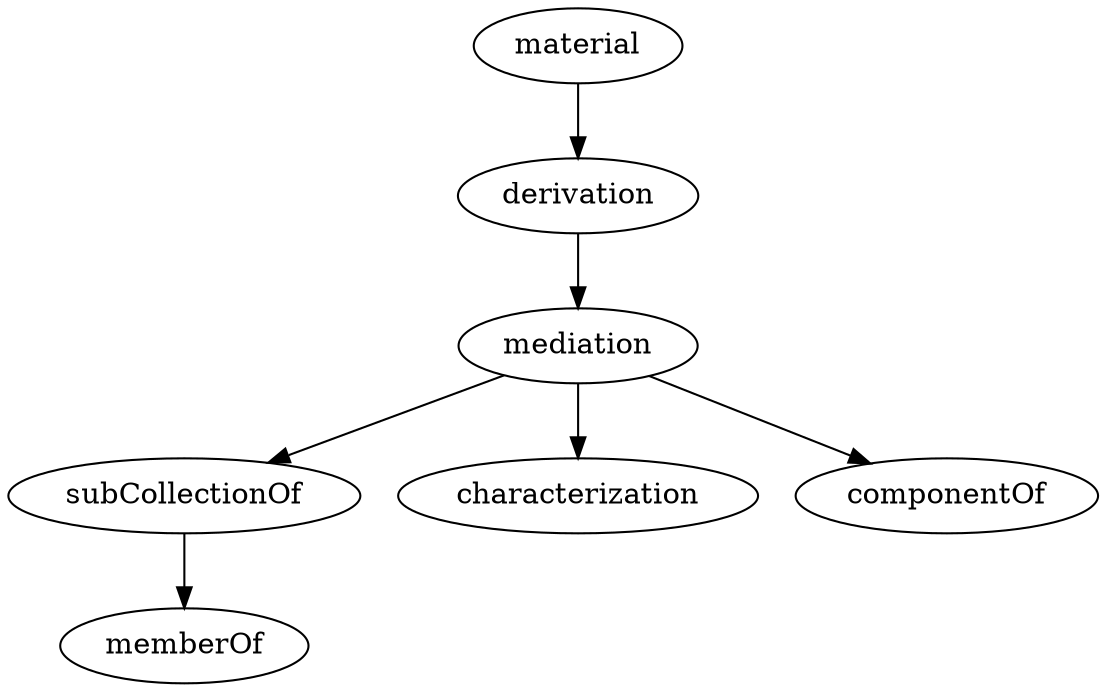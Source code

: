 strict digraph {
material;
derivation;
mediation;
subCollectionOf;
characterization;
componentOf;
memberOf;
material -> derivation;
derivation -> mediation;
mediation -> subCollectionOf;
mediation -> characterization;
mediation -> componentOf;
subCollectionOf -> memberOf;
}
